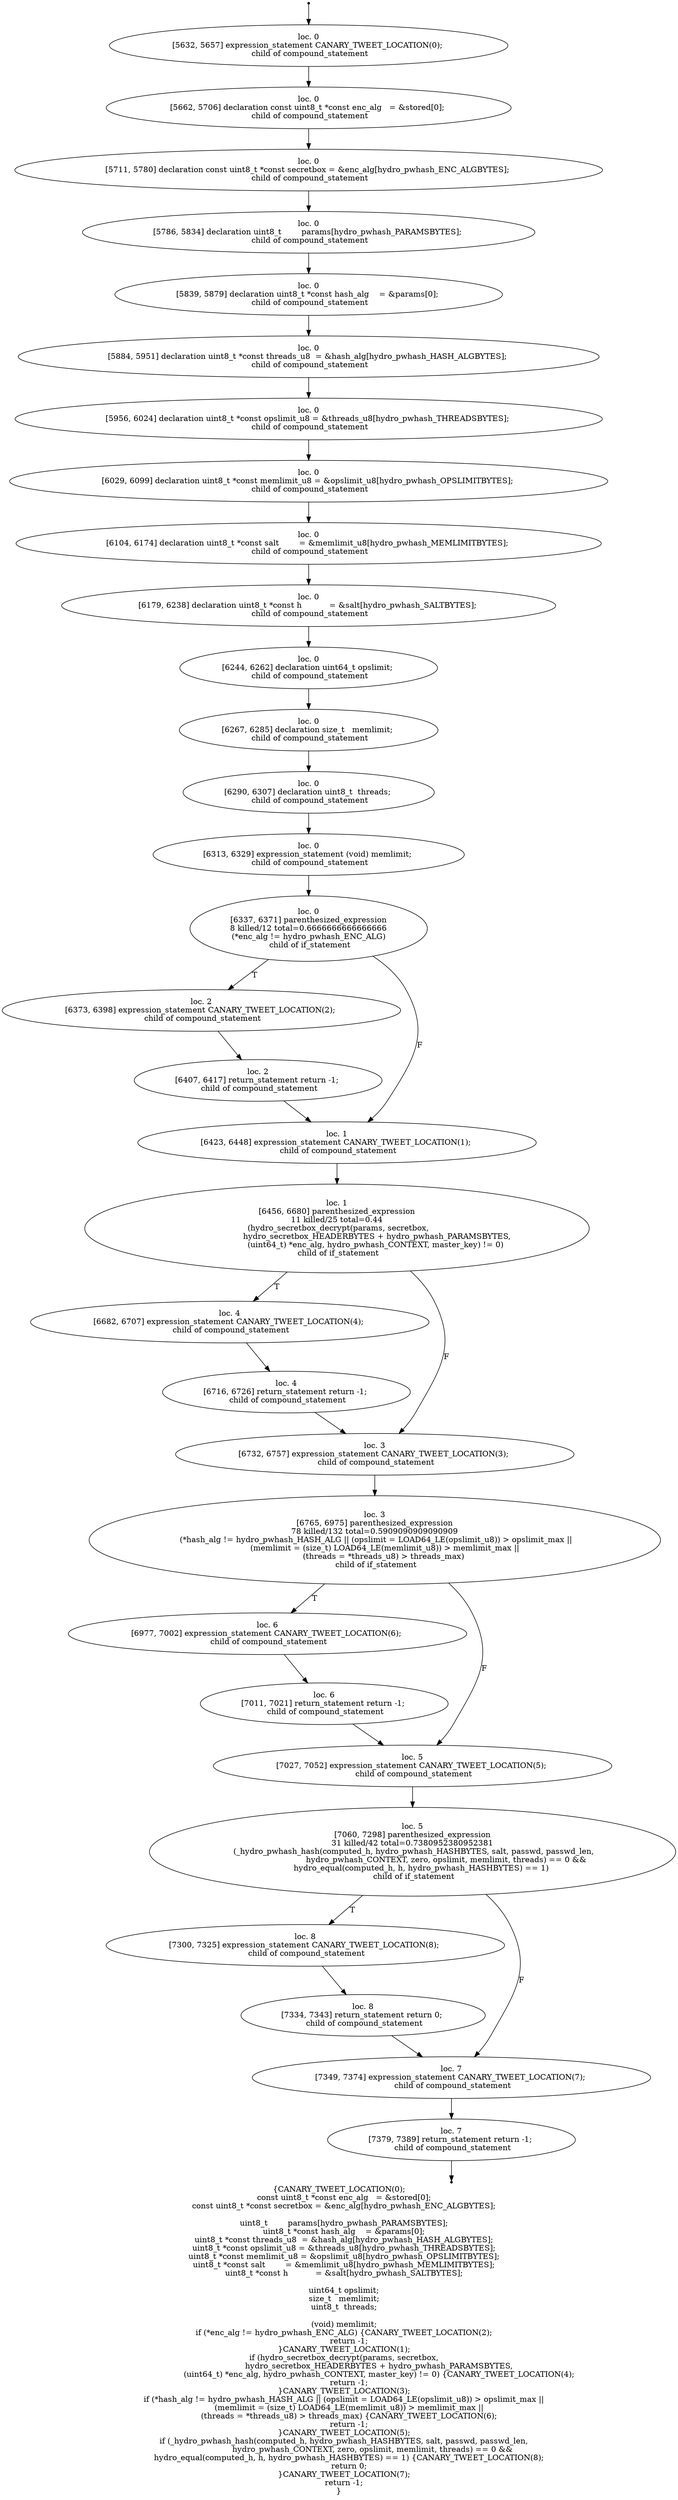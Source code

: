 digraph _hydro_pwhash_verify_4 {
	initial [shape=point]
	initial -> "loc. 0
[5632, 5657] expression_statement CANARY_TWEET_LOCATION(0); 
 child of compound_statement"
	final [shape=point]
	"loc. 7
[7379, 7389] return_statement return -1; 
 child of compound_statement" -> final
	"loc. 0
[5632, 5657] expression_statement CANARY_TWEET_LOCATION(0); 
 child of compound_statement"
	"loc. 0
[5632, 5657] expression_statement CANARY_TWEET_LOCATION(0); 
 child of compound_statement" -> "loc. 0
[5662, 5706] declaration const uint8_t *const enc_alg   = &stored[0]; 
 child of compound_statement"
	"loc. 0
[5662, 5706] declaration const uint8_t *const enc_alg   = &stored[0]; 
 child of compound_statement"
	"loc. 0
[5662, 5706] declaration const uint8_t *const enc_alg   = &stored[0]; 
 child of compound_statement" -> "loc. 0
[5711, 5780] declaration const uint8_t *const secretbox = &enc_alg[hydro_pwhash_ENC_ALGBYTES]; 
 child of compound_statement"
	"loc. 0
[5711, 5780] declaration const uint8_t *const secretbox = &enc_alg[hydro_pwhash_ENC_ALGBYTES]; 
 child of compound_statement"
	"loc. 0
[5711, 5780] declaration const uint8_t *const secretbox = &enc_alg[hydro_pwhash_ENC_ALGBYTES]; 
 child of compound_statement" -> "loc. 0
[5786, 5834] declaration uint8_t        params[hydro_pwhash_PARAMSBYTES]; 
 child of compound_statement"
	"loc. 0
[5786, 5834] declaration uint8_t        params[hydro_pwhash_PARAMSBYTES]; 
 child of compound_statement"
	"loc. 0
[5786, 5834] declaration uint8_t        params[hydro_pwhash_PARAMSBYTES]; 
 child of compound_statement" -> "loc. 0
[5839, 5879] declaration uint8_t *const hash_alg    = &params[0]; 
 child of compound_statement"
	"loc. 0
[5839, 5879] declaration uint8_t *const hash_alg    = &params[0]; 
 child of compound_statement"
	"loc. 0
[5839, 5879] declaration uint8_t *const hash_alg    = &params[0]; 
 child of compound_statement" -> "loc. 0
[5884, 5951] declaration uint8_t *const threads_u8  = &hash_alg[hydro_pwhash_HASH_ALGBYTES]; 
 child of compound_statement"
	"loc. 0
[5884, 5951] declaration uint8_t *const threads_u8  = &hash_alg[hydro_pwhash_HASH_ALGBYTES]; 
 child of compound_statement"
	"loc. 0
[5884, 5951] declaration uint8_t *const threads_u8  = &hash_alg[hydro_pwhash_HASH_ALGBYTES]; 
 child of compound_statement" -> "loc. 0
[5956, 6024] declaration uint8_t *const opslimit_u8 = &threads_u8[hydro_pwhash_THREADSBYTES]; 
 child of compound_statement"
	"loc. 0
[5956, 6024] declaration uint8_t *const opslimit_u8 = &threads_u8[hydro_pwhash_THREADSBYTES]; 
 child of compound_statement"
	"loc. 0
[5956, 6024] declaration uint8_t *const opslimit_u8 = &threads_u8[hydro_pwhash_THREADSBYTES]; 
 child of compound_statement" -> "loc. 0
[6029, 6099] declaration uint8_t *const memlimit_u8 = &opslimit_u8[hydro_pwhash_OPSLIMITBYTES]; 
 child of compound_statement"
	"loc. 0
[6029, 6099] declaration uint8_t *const memlimit_u8 = &opslimit_u8[hydro_pwhash_OPSLIMITBYTES]; 
 child of compound_statement"
	"loc. 0
[6029, 6099] declaration uint8_t *const memlimit_u8 = &opslimit_u8[hydro_pwhash_OPSLIMITBYTES]; 
 child of compound_statement" -> "loc. 0
[6104, 6174] declaration uint8_t *const salt        = &memlimit_u8[hydro_pwhash_MEMLIMITBYTES]; 
 child of compound_statement"
	"loc. 0
[6104, 6174] declaration uint8_t *const salt        = &memlimit_u8[hydro_pwhash_MEMLIMITBYTES]; 
 child of compound_statement"
	"loc. 0
[6104, 6174] declaration uint8_t *const salt        = &memlimit_u8[hydro_pwhash_MEMLIMITBYTES]; 
 child of compound_statement" -> "loc. 0
[6179, 6238] declaration uint8_t *const h           = &salt[hydro_pwhash_SALTBYTES]; 
 child of compound_statement"
	"loc. 0
[6179, 6238] declaration uint8_t *const h           = &salt[hydro_pwhash_SALTBYTES]; 
 child of compound_statement"
	"loc. 0
[6179, 6238] declaration uint8_t *const h           = &salt[hydro_pwhash_SALTBYTES]; 
 child of compound_statement" -> "loc. 0
[6244, 6262] declaration uint64_t opslimit; 
 child of compound_statement"
	"loc. 0
[6244, 6262] declaration uint64_t opslimit; 
 child of compound_statement"
	"loc. 0
[6244, 6262] declaration uint64_t opslimit; 
 child of compound_statement" -> "loc. 0
[6267, 6285] declaration size_t   memlimit; 
 child of compound_statement"
	"loc. 0
[6267, 6285] declaration size_t   memlimit; 
 child of compound_statement"
	"loc. 0
[6267, 6285] declaration size_t   memlimit; 
 child of compound_statement" -> "loc. 0
[6290, 6307] declaration uint8_t  threads; 
 child of compound_statement"
	"loc. 0
[6290, 6307] declaration uint8_t  threads; 
 child of compound_statement"
	"loc. 0
[6290, 6307] declaration uint8_t  threads; 
 child of compound_statement" -> "loc. 0
[6313, 6329] expression_statement (void) memlimit; 
 child of compound_statement"
	"loc. 0
[6313, 6329] expression_statement (void) memlimit; 
 child of compound_statement"
	"loc. 0
[6313, 6329] expression_statement (void) memlimit; 
 child of compound_statement" -> "loc. 0
[6337, 6371] parenthesized_expression
8 killed/12 total=0.6666666666666666
 (*enc_alg != hydro_pwhash_ENC_ALG) 
 child of if_statement"
	"loc. 0
[6337, 6371] parenthesized_expression
8 killed/12 total=0.6666666666666666
 (*enc_alg != hydro_pwhash_ENC_ALG) 
 child of if_statement"
	"loc. 0
[6337, 6371] parenthesized_expression
8 killed/12 total=0.6666666666666666
 (*enc_alg != hydro_pwhash_ENC_ALG) 
 child of if_statement" -> "loc. 2
[6373, 6398] expression_statement CANARY_TWEET_LOCATION(2); 
 child of compound_statement" [label=T]
	"loc. 0
[6337, 6371] parenthesized_expression
8 killed/12 total=0.6666666666666666
 (*enc_alg != hydro_pwhash_ENC_ALG) 
 child of if_statement" -> "loc. 1
[6423, 6448] expression_statement CANARY_TWEET_LOCATION(1); 
 child of compound_statement" [label=F]
	"loc. 2
[6373, 6398] expression_statement CANARY_TWEET_LOCATION(2); 
 child of compound_statement"
	"loc. 2
[6373, 6398] expression_statement CANARY_TWEET_LOCATION(2); 
 child of compound_statement" -> "loc. 2
[6407, 6417] return_statement return -1; 
 child of compound_statement"
	"loc. 1
[6423, 6448] expression_statement CANARY_TWEET_LOCATION(1); 
 child of compound_statement"
	"loc. 1
[6423, 6448] expression_statement CANARY_TWEET_LOCATION(1); 
 child of compound_statement" -> "loc. 1
[6456, 6680] parenthesized_expression
11 killed/25 total=0.44
 (hydro_secretbox_decrypt(params, secretbox,
                                hydro_secretbox_HEADERBYTES + hydro_pwhash_PARAMSBYTES,
                                (uint64_t) *enc_alg, hydro_pwhash_CONTEXT, master_key) != 0) 
 child of if_statement"
	"loc. 2
[6407, 6417] return_statement return -1; 
 child of compound_statement"
	"loc. 2
[6407, 6417] return_statement return -1; 
 child of compound_statement" -> "loc. 1
[6423, 6448] expression_statement CANARY_TWEET_LOCATION(1); 
 child of compound_statement"
	"loc. 1
[6456, 6680] parenthesized_expression
11 killed/25 total=0.44
 (hydro_secretbox_decrypt(params, secretbox,
                                hydro_secretbox_HEADERBYTES + hydro_pwhash_PARAMSBYTES,
                                (uint64_t) *enc_alg, hydro_pwhash_CONTEXT, master_key) != 0) 
 child of if_statement"
	"loc. 1
[6456, 6680] parenthesized_expression
11 killed/25 total=0.44
 (hydro_secretbox_decrypt(params, secretbox,
                                hydro_secretbox_HEADERBYTES + hydro_pwhash_PARAMSBYTES,
                                (uint64_t) *enc_alg, hydro_pwhash_CONTEXT, master_key) != 0) 
 child of if_statement" -> "loc. 4
[6682, 6707] expression_statement CANARY_TWEET_LOCATION(4); 
 child of compound_statement" [label=T]
	"loc. 1
[6456, 6680] parenthesized_expression
11 killed/25 total=0.44
 (hydro_secretbox_decrypt(params, secretbox,
                                hydro_secretbox_HEADERBYTES + hydro_pwhash_PARAMSBYTES,
                                (uint64_t) *enc_alg, hydro_pwhash_CONTEXT, master_key) != 0) 
 child of if_statement" -> "loc. 3
[6732, 6757] expression_statement CANARY_TWEET_LOCATION(3); 
 child of compound_statement" [label=F]
	"loc. 4
[6682, 6707] expression_statement CANARY_TWEET_LOCATION(4); 
 child of compound_statement"
	"loc. 4
[6682, 6707] expression_statement CANARY_TWEET_LOCATION(4); 
 child of compound_statement" -> "loc. 4
[6716, 6726] return_statement return -1; 
 child of compound_statement"
	"loc. 3
[6732, 6757] expression_statement CANARY_TWEET_LOCATION(3); 
 child of compound_statement"
	"loc. 3
[6732, 6757] expression_statement CANARY_TWEET_LOCATION(3); 
 child of compound_statement" -> "loc. 3
[6765, 6975] parenthesized_expression
78 killed/132 total=0.5909090909090909
 (*hash_alg != hydro_pwhash_HASH_ALG || (opslimit = LOAD64_LE(opslimit_u8)) > opslimit_max ||
        (memlimit = (size_t) LOAD64_LE(memlimit_u8)) > memlimit_max ||
        (threads = *threads_u8) > threads_max) 
 child of if_statement"
	"loc. 4
[6716, 6726] return_statement return -1; 
 child of compound_statement"
	"loc. 4
[6716, 6726] return_statement return -1; 
 child of compound_statement" -> "loc. 3
[6732, 6757] expression_statement CANARY_TWEET_LOCATION(3); 
 child of compound_statement"
	"loc. 3
[6765, 6975] parenthesized_expression
78 killed/132 total=0.5909090909090909
 (*hash_alg != hydro_pwhash_HASH_ALG || (opslimit = LOAD64_LE(opslimit_u8)) > opslimit_max ||
        (memlimit = (size_t) LOAD64_LE(memlimit_u8)) > memlimit_max ||
        (threads = *threads_u8) > threads_max) 
 child of if_statement"
	"loc. 3
[6765, 6975] parenthesized_expression
78 killed/132 total=0.5909090909090909
 (*hash_alg != hydro_pwhash_HASH_ALG || (opslimit = LOAD64_LE(opslimit_u8)) > opslimit_max ||
        (memlimit = (size_t) LOAD64_LE(memlimit_u8)) > memlimit_max ||
        (threads = *threads_u8) > threads_max) 
 child of if_statement" -> "loc. 6
[6977, 7002] expression_statement CANARY_TWEET_LOCATION(6); 
 child of compound_statement" [label=T]
	"loc. 3
[6765, 6975] parenthesized_expression
78 killed/132 total=0.5909090909090909
 (*hash_alg != hydro_pwhash_HASH_ALG || (opslimit = LOAD64_LE(opslimit_u8)) > opslimit_max ||
        (memlimit = (size_t) LOAD64_LE(memlimit_u8)) > memlimit_max ||
        (threads = *threads_u8) > threads_max) 
 child of if_statement" -> "loc. 5
[7027, 7052] expression_statement CANARY_TWEET_LOCATION(5); 
 child of compound_statement" [label=F]
	"loc. 6
[6977, 7002] expression_statement CANARY_TWEET_LOCATION(6); 
 child of compound_statement"
	"loc. 6
[6977, 7002] expression_statement CANARY_TWEET_LOCATION(6); 
 child of compound_statement" -> "loc. 6
[7011, 7021] return_statement return -1; 
 child of compound_statement"
	"loc. 5
[7027, 7052] expression_statement CANARY_TWEET_LOCATION(5); 
 child of compound_statement"
	"loc. 5
[7027, 7052] expression_statement CANARY_TWEET_LOCATION(5); 
 child of compound_statement" -> "loc. 5
[7060, 7298] parenthesized_expression
31 killed/42 total=0.7380952380952381
 (_hydro_pwhash_hash(computed_h, hydro_pwhash_HASHBYTES, salt, passwd, passwd_len,
                           hydro_pwhash_CONTEXT, zero, opslimit, memlimit, threads) == 0 &&
        hydro_equal(computed_h, h, hydro_pwhash_HASHBYTES) == 1) 
 child of if_statement"
	"loc. 6
[7011, 7021] return_statement return -1; 
 child of compound_statement"
	"loc. 6
[7011, 7021] return_statement return -1; 
 child of compound_statement" -> "loc. 5
[7027, 7052] expression_statement CANARY_TWEET_LOCATION(5); 
 child of compound_statement"
	"loc. 5
[7060, 7298] parenthesized_expression
31 killed/42 total=0.7380952380952381
 (_hydro_pwhash_hash(computed_h, hydro_pwhash_HASHBYTES, salt, passwd, passwd_len,
                           hydro_pwhash_CONTEXT, zero, opslimit, memlimit, threads) == 0 &&
        hydro_equal(computed_h, h, hydro_pwhash_HASHBYTES) == 1) 
 child of if_statement"
	"loc. 5
[7060, 7298] parenthesized_expression
31 killed/42 total=0.7380952380952381
 (_hydro_pwhash_hash(computed_h, hydro_pwhash_HASHBYTES, salt, passwd, passwd_len,
                           hydro_pwhash_CONTEXT, zero, opslimit, memlimit, threads) == 0 &&
        hydro_equal(computed_h, h, hydro_pwhash_HASHBYTES) == 1) 
 child of if_statement" -> "loc. 8
[7300, 7325] expression_statement CANARY_TWEET_LOCATION(8); 
 child of compound_statement" [label=T]
	"loc. 5
[7060, 7298] parenthesized_expression
31 killed/42 total=0.7380952380952381
 (_hydro_pwhash_hash(computed_h, hydro_pwhash_HASHBYTES, salt, passwd, passwd_len,
                           hydro_pwhash_CONTEXT, zero, opslimit, memlimit, threads) == 0 &&
        hydro_equal(computed_h, h, hydro_pwhash_HASHBYTES) == 1) 
 child of if_statement" -> "loc. 7
[7349, 7374] expression_statement CANARY_TWEET_LOCATION(7); 
 child of compound_statement" [label=F]
	"loc. 8
[7300, 7325] expression_statement CANARY_TWEET_LOCATION(8); 
 child of compound_statement"
	"loc. 8
[7300, 7325] expression_statement CANARY_TWEET_LOCATION(8); 
 child of compound_statement" -> "loc. 8
[7334, 7343] return_statement return 0; 
 child of compound_statement"
	"loc. 7
[7349, 7374] expression_statement CANARY_TWEET_LOCATION(7); 
 child of compound_statement"
	"loc. 7
[7349, 7374] expression_statement CANARY_TWEET_LOCATION(7); 
 child of compound_statement" -> "loc. 7
[7379, 7389] return_statement return -1; 
 child of compound_statement"
	"loc. 8
[7334, 7343] return_statement return 0; 
 child of compound_statement"
	"loc. 8
[7334, 7343] return_statement return 0; 
 child of compound_statement" -> "loc. 7
[7349, 7374] expression_statement CANARY_TWEET_LOCATION(7); 
 child of compound_statement"
	"loc. 7
[7379, 7389] return_statement return -1; 
 child of compound_statement"
	label="{CANARY_TWEET_LOCATION(0);
    const uint8_t *const enc_alg   = &stored[0];
    const uint8_t *const secretbox = &enc_alg[hydro_pwhash_ENC_ALGBYTES];

    uint8_t        params[hydro_pwhash_PARAMSBYTES];
    uint8_t *const hash_alg    = &params[0];
    uint8_t *const threads_u8  = &hash_alg[hydro_pwhash_HASH_ALGBYTES];
    uint8_t *const opslimit_u8 = &threads_u8[hydro_pwhash_THREADSBYTES];
    uint8_t *const memlimit_u8 = &opslimit_u8[hydro_pwhash_OPSLIMITBYTES];
    uint8_t *const salt        = &memlimit_u8[hydro_pwhash_MEMLIMITBYTES];
    uint8_t *const h           = &salt[hydro_pwhash_SALTBYTES];

    uint64_t opslimit;
    size_t   memlimit;
    uint8_t  threads;

    (void) memlimit;
    if (*enc_alg != hydro_pwhash_ENC_ALG) {CANARY_TWEET_LOCATION(2);
        return -1;
    }CANARY_TWEET_LOCATION(1);
    if (hydro_secretbox_decrypt(params, secretbox,
                                hydro_secretbox_HEADERBYTES + hydro_pwhash_PARAMSBYTES,
                                (uint64_t) *enc_alg, hydro_pwhash_CONTEXT, master_key) != 0) {CANARY_TWEET_LOCATION(4);
        return -1;
    }CANARY_TWEET_LOCATION(3);
    if (*hash_alg != hydro_pwhash_HASH_ALG || (opslimit = LOAD64_LE(opslimit_u8)) > opslimit_max ||
        (memlimit = (size_t) LOAD64_LE(memlimit_u8)) > memlimit_max ||
        (threads = *threads_u8) > threads_max) {CANARY_TWEET_LOCATION(6);
        return -1;
    }CANARY_TWEET_LOCATION(5);
    if (_hydro_pwhash_hash(computed_h, hydro_pwhash_HASHBYTES, salt, passwd, passwd_len,
                           hydro_pwhash_CONTEXT, zero, opslimit, memlimit, threads) == 0 &&
        hydro_equal(computed_h, h, hydro_pwhash_HASHBYTES) == 1) {CANARY_TWEET_LOCATION(8);
        return 0;
    }CANARY_TWEET_LOCATION(7);
    return -1;
}"
}
